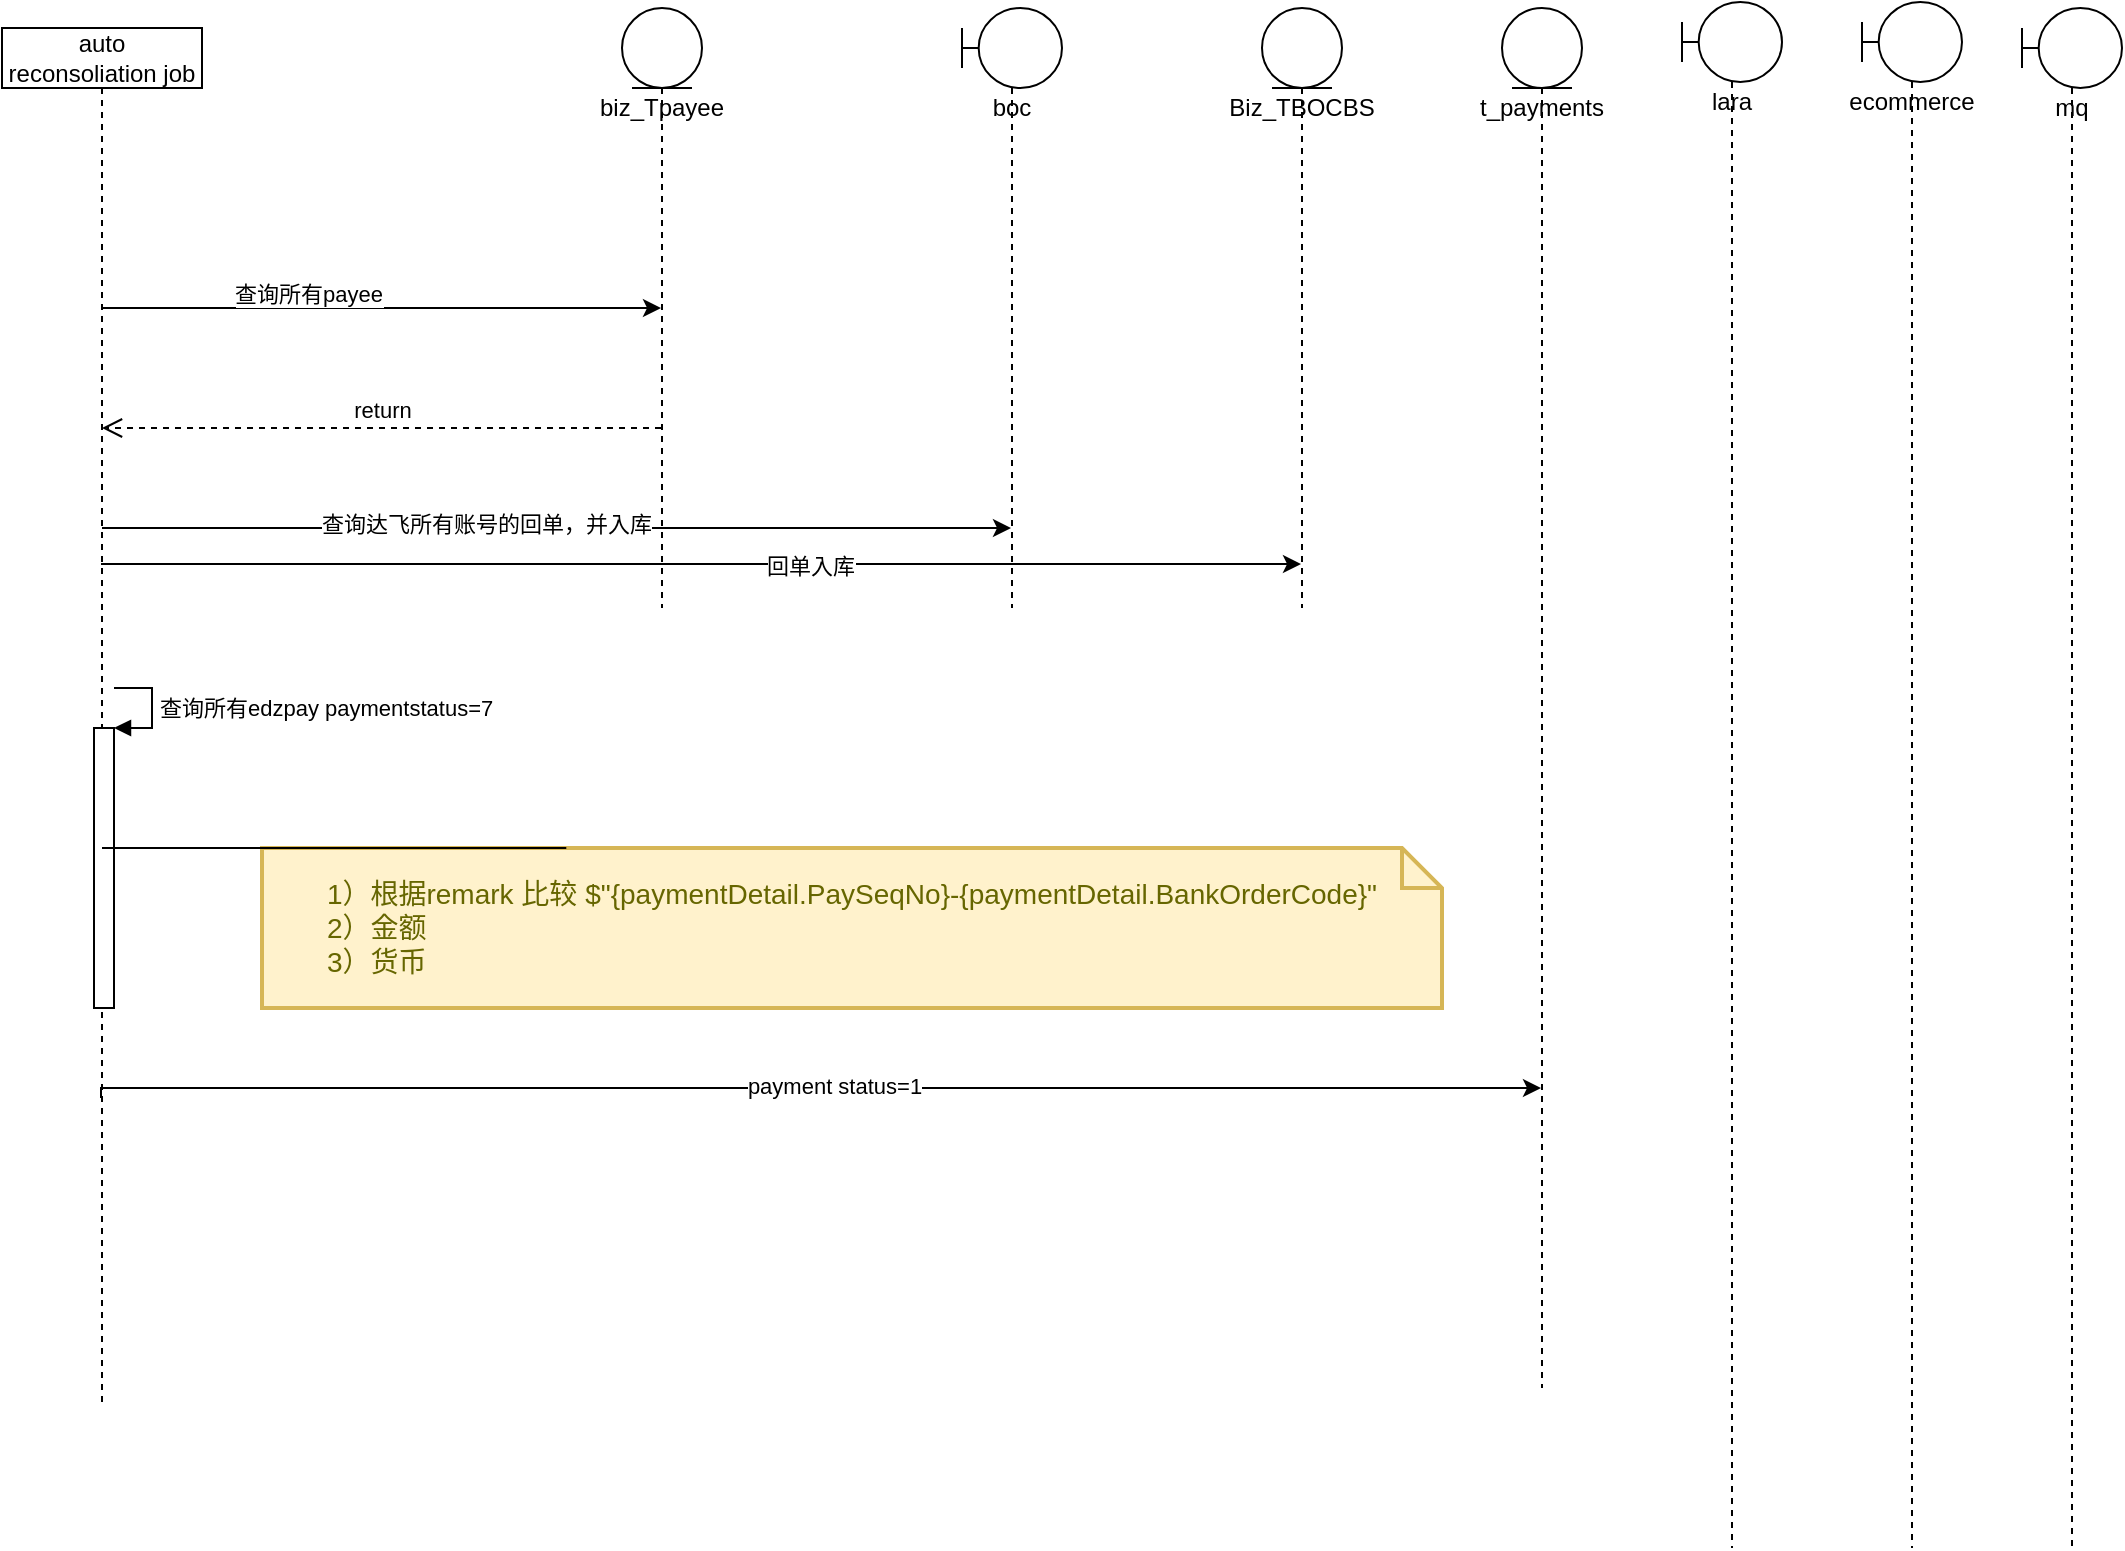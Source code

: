 <mxfile version="20.7.2" type="github">
  <diagram id="OD-rThRvp18rPemfhDfV" name="Page-1">
    <mxGraphModel dx="1404" dy="873" grid="1" gridSize="10" guides="1" tooltips="1" connect="1" arrows="1" fold="1" page="1" pageScale="1" pageWidth="10000" pageHeight="10000" math="0" shadow="0">
      <root>
        <mxCell id="0" />
        <mxCell id="1" parent="0" />
        <mxCell id="RUlsroo4jw-sEmEoDUYH-6" style="edgeStyle=orthogonalEdgeStyle;rounded=0;orthogonalLoop=1;jettySize=auto;html=1;" edge="1" parent="1" source="RUlsroo4jw-sEmEoDUYH-4" target="RUlsroo4jw-sEmEoDUYH-5">
          <mxGeometry relative="1" as="geometry">
            <Array as="points">
              <mxPoint x="420" y="300" />
              <mxPoint x="420" y="300" />
            </Array>
          </mxGeometry>
        </mxCell>
        <mxCell id="RUlsroo4jw-sEmEoDUYH-7" value="查询所有payee" style="edgeLabel;html=1;align=center;verticalAlign=middle;resizable=0;points=[];" vertex="1" connectable="0" parent="RUlsroo4jw-sEmEoDUYH-6">
          <mxGeometry x="-0.262" y="7" relative="1" as="geometry">
            <mxPoint as="offset" />
          </mxGeometry>
        </mxCell>
        <mxCell id="RUlsroo4jw-sEmEoDUYH-12" style="edgeStyle=orthogonalEdgeStyle;rounded=0;orthogonalLoop=1;jettySize=auto;html=1;" edge="1" parent="1" source="RUlsroo4jw-sEmEoDUYH-4" target="RUlsroo4jw-sEmEoDUYH-8">
          <mxGeometry relative="1" as="geometry">
            <Array as="points">
              <mxPoint x="470" y="410" />
              <mxPoint x="470" y="410" />
            </Array>
          </mxGeometry>
        </mxCell>
        <mxCell id="RUlsroo4jw-sEmEoDUYH-13" value="查询达飞所有账号的回单，并入库" style="edgeLabel;html=1;align=center;verticalAlign=middle;resizable=0;points=[];" vertex="1" connectable="0" parent="RUlsroo4jw-sEmEoDUYH-12">
          <mxGeometry x="-0.156" y="2" relative="1" as="geometry">
            <mxPoint as="offset" />
          </mxGeometry>
        </mxCell>
        <mxCell id="RUlsroo4jw-sEmEoDUYH-14" style="edgeStyle=orthogonalEdgeStyle;rounded=0;orthogonalLoop=1;jettySize=auto;html=1;" edge="1" parent="1">
          <mxGeometry relative="1" as="geometry">
            <mxPoint x="339.5" y="428" as="sourcePoint" />
            <mxPoint x="939.5" y="428" as="targetPoint" />
            <Array as="points">
              <mxPoint x="800" y="428" />
              <mxPoint x="800" y="428" />
            </Array>
          </mxGeometry>
        </mxCell>
        <mxCell id="RUlsroo4jw-sEmEoDUYH-15" value="回单入库" style="edgeLabel;html=1;align=center;verticalAlign=middle;resizable=0;points=[];" vertex="1" connectable="0" parent="RUlsroo4jw-sEmEoDUYH-14">
          <mxGeometry x="0.18" y="-1" relative="1" as="geometry">
            <mxPoint as="offset" />
          </mxGeometry>
        </mxCell>
        <mxCell id="RUlsroo4jw-sEmEoDUYH-21" style="edgeStyle=orthogonalEdgeStyle;rounded=0;orthogonalLoop=1;jettySize=auto;html=1;" edge="1" parent="1" target="RUlsroo4jw-sEmEoDUYH-20">
          <mxGeometry relative="1" as="geometry">
            <mxPoint x="339.5" y="695" as="sourcePoint" />
            <mxPoint x="1059.5" y="695" as="targetPoint" />
            <Array as="points">
              <mxPoint x="340" y="690" />
            </Array>
          </mxGeometry>
        </mxCell>
        <mxCell id="RUlsroo4jw-sEmEoDUYH-22" value="payment status=1" style="edgeLabel;html=1;align=center;verticalAlign=middle;resizable=0;points=[];" vertex="1" connectable="0" parent="RUlsroo4jw-sEmEoDUYH-21">
          <mxGeometry x="0.025" y="1" relative="1" as="geometry">
            <mxPoint as="offset" />
          </mxGeometry>
        </mxCell>
        <mxCell id="RUlsroo4jw-sEmEoDUYH-4" value="auto reconsoliation job" style="shape=umlLifeline;perimeter=lifelinePerimeter;whiteSpace=wrap;html=1;container=1;collapsible=0;recursiveResize=0;outlineConnect=0;size=30;" vertex="1" parent="1">
          <mxGeometry x="290" y="160" width="100" height="690" as="geometry" />
        </mxCell>
        <mxCell id="RUlsroo4jw-sEmEoDUYH-16" value="" style="html=1;points=[];perimeter=orthogonalPerimeter;" vertex="1" parent="RUlsroo4jw-sEmEoDUYH-4">
          <mxGeometry x="46" y="350" width="10" height="140" as="geometry" />
        </mxCell>
        <mxCell id="RUlsroo4jw-sEmEoDUYH-17" value="查询所有edzpay paymentstatus=7" style="edgeStyle=orthogonalEdgeStyle;html=1;align=left;spacingLeft=2;endArrow=block;rounded=0;entryX=1;entryY=0;" edge="1" target="RUlsroo4jw-sEmEoDUYH-16" parent="RUlsroo4jw-sEmEoDUYH-4">
          <mxGeometry relative="1" as="geometry">
            <mxPoint x="56" y="330" as="sourcePoint" />
            <Array as="points">
              <mxPoint x="75" y="330" />
            </Array>
          </mxGeometry>
        </mxCell>
        <mxCell id="RUlsroo4jw-sEmEoDUYH-5" value="biz_Tpayee" style="shape=umlLifeline;participant=umlEntity;perimeter=lifelinePerimeter;whiteSpace=wrap;html=1;container=1;collapsible=0;recursiveResize=0;verticalAlign=top;spacingTop=36;outlineConnect=0;" vertex="1" parent="1">
          <mxGeometry x="600" y="150" width="40" height="300" as="geometry" />
        </mxCell>
        <mxCell id="RUlsroo4jw-sEmEoDUYH-8" value="boc" style="shape=umlLifeline;participant=umlBoundary;perimeter=lifelinePerimeter;whiteSpace=wrap;html=1;container=1;collapsible=0;recursiveResize=0;verticalAlign=top;spacingTop=36;outlineConnect=0;" vertex="1" parent="1">
          <mxGeometry x="770" y="150" width="50" height="300" as="geometry" />
        </mxCell>
        <mxCell id="RUlsroo4jw-sEmEoDUYH-9" value="Biz_TBOCBS" style="shape=umlLifeline;participant=umlEntity;perimeter=lifelinePerimeter;whiteSpace=wrap;html=1;container=1;collapsible=0;recursiveResize=0;verticalAlign=top;spacingTop=36;outlineConnect=0;" vertex="1" parent="1">
          <mxGeometry x="920" y="150" width="40" height="300" as="geometry" />
        </mxCell>
        <mxCell id="RUlsroo4jw-sEmEoDUYH-11" value="return" style="html=1;verticalAlign=bottom;endArrow=open;dashed=1;endSize=8;rounded=0;" edge="1" parent="1" source="RUlsroo4jw-sEmEoDUYH-5" target="RUlsroo4jw-sEmEoDUYH-4">
          <mxGeometry relative="1" as="geometry">
            <mxPoint x="750" y="440" as="sourcePoint" />
            <mxPoint x="670" y="440" as="targetPoint" />
            <Array as="points">
              <mxPoint x="370" y="360" />
            </Array>
          </mxGeometry>
        </mxCell>
        <mxCell id="RUlsroo4jw-sEmEoDUYH-18" value="1）根据remark 比较 $&quot;{paymentDetail.PaySeqNo}-{paymentDetail.BankOrderCode}&quot;&lt;br&gt;&lt;div style=&quot;text-align: left;&quot;&gt;&lt;span style=&quot;background-color: initial;&quot;&gt;2）金额&lt;/span&gt;&lt;/div&gt;&lt;div style=&quot;text-align: left;&quot;&gt;&lt;span style=&quot;background-color: initial;&quot;&gt;3）货币&lt;/span&gt;&lt;/div&gt;" style="shape=note;strokeWidth=2;fontSize=14;size=20;whiteSpace=wrap;html=1;fillColor=#fff2cc;strokeColor=#d6b656;fontColor=#666600;" vertex="1" parent="1">
          <mxGeometry x="420" y="570" width="590" height="80" as="geometry" />
        </mxCell>
        <mxCell id="RUlsroo4jw-sEmEoDUYH-19" value="" style="endArrow=none;html=1;rounded=0;" edge="1" parent="1" source="RUlsroo4jw-sEmEoDUYH-4" target="RUlsroo4jw-sEmEoDUYH-18">
          <mxGeometry width="50" height="50" relative="1" as="geometry">
            <mxPoint x="690" y="430" as="sourcePoint" />
            <mxPoint x="740" y="380" as="targetPoint" />
          </mxGeometry>
        </mxCell>
        <mxCell id="RUlsroo4jw-sEmEoDUYH-20" value="t_payments" style="shape=umlLifeline;participant=umlEntity;perimeter=lifelinePerimeter;whiteSpace=wrap;html=1;container=1;collapsible=0;recursiveResize=0;verticalAlign=top;spacingTop=36;outlineConnect=0;" vertex="1" parent="1">
          <mxGeometry x="1040" y="150" width="40" height="690" as="geometry" />
        </mxCell>
        <mxCell id="RUlsroo4jw-sEmEoDUYH-23" value="lara" style="shape=umlLifeline;participant=umlBoundary;perimeter=lifelinePerimeter;whiteSpace=wrap;html=1;container=1;collapsible=0;recursiveResize=0;verticalAlign=top;spacingTop=36;outlineConnect=0;" vertex="1" parent="1">
          <mxGeometry x="1130" y="147" width="50" height="773" as="geometry" />
        </mxCell>
        <mxCell id="RUlsroo4jw-sEmEoDUYH-24" value="ecommerce" style="shape=umlLifeline;participant=umlBoundary;perimeter=lifelinePerimeter;whiteSpace=wrap;html=1;container=1;collapsible=0;recursiveResize=0;verticalAlign=top;spacingTop=36;outlineConnect=0;" vertex="1" parent="1">
          <mxGeometry x="1220" y="147" width="50" height="773" as="geometry" />
        </mxCell>
        <mxCell id="RUlsroo4jw-sEmEoDUYH-25" value="mq&lt;br&gt;" style="shape=umlLifeline;participant=umlBoundary;perimeter=lifelinePerimeter;whiteSpace=wrap;html=1;container=1;collapsible=0;recursiveResize=0;verticalAlign=top;spacingTop=36;outlineConnect=0;" vertex="1" parent="1">
          <mxGeometry x="1300" y="150" width="50" height="770" as="geometry" />
        </mxCell>
      </root>
    </mxGraphModel>
  </diagram>
</mxfile>
